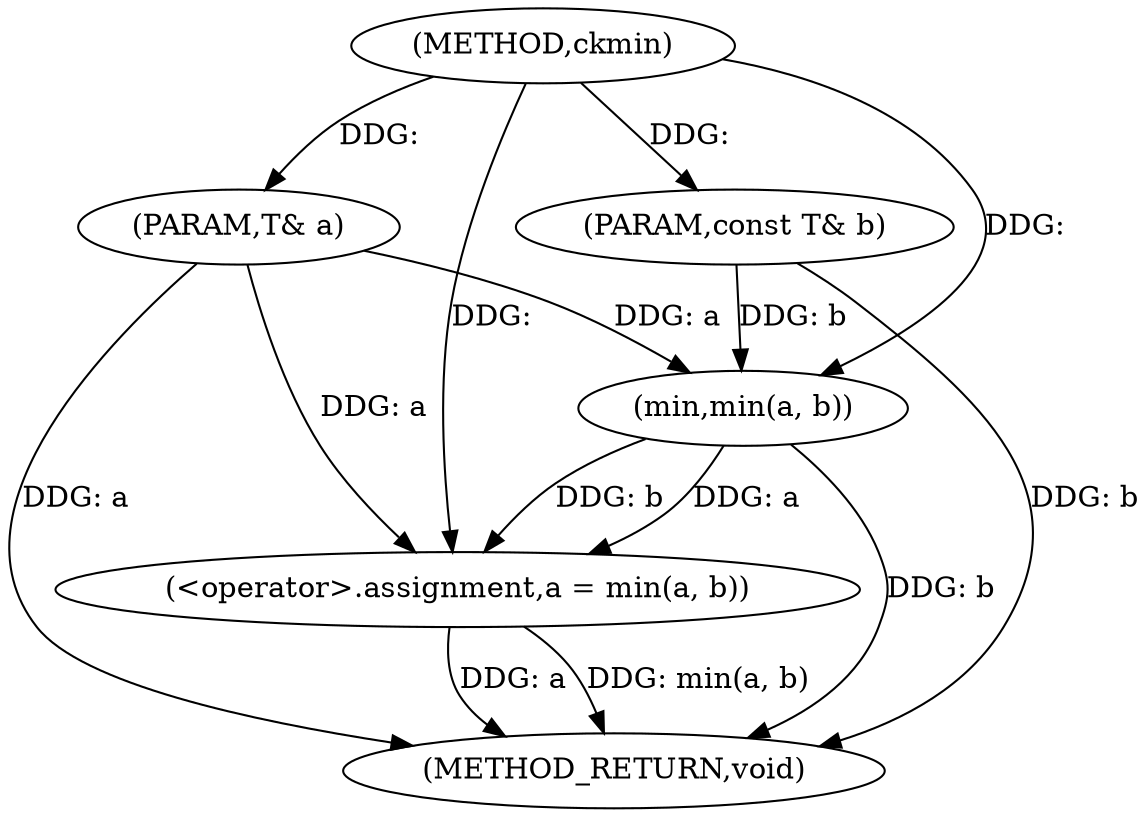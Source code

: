 digraph "ckmin" {  
"1000104" [label = "(METHOD,ckmin)" ]
"1000113" [label = "(METHOD_RETURN,void)" ]
"1000105" [label = "(PARAM,T& a)" ]
"1000106" [label = "(PARAM,const T& b)" ]
"1000108" [label = "(<operator>.assignment,a = min(a, b))" ]
"1000110" [label = "(min,min(a, b))" ]
  "1000105" -> "1000113"  [ label = "DDG: a"] 
  "1000106" -> "1000113"  [ label = "DDG: b"] 
  "1000108" -> "1000113"  [ label = "DDG: a"] 
  "1000110" -> "1000113"  [ label = "DDG: b"] 
  "1000108" -> "1000113"  [ label = "DDG: min(a, b)"] 
  "1000104" -> "1000105"  [ label = "DDG: "] 
  "1000104" -> "1000106"  [ label = "DDG: "] 
  "1000110" -> "1000108"  [ label = "DDG: b"] 
  "1000110" -> "1000108"  [ label = "DDG: a"] 
  "1000105" -> "1000108"  [ label = "DDG: a"] 
  "1000104" -> "1000108"  [ label = "DDG: "] 
  "1000105" -> "1000110"  [ label = "DDG: a"] 
  "1000104" -> "1000110"  [ label = "DDG: "] 
  "1000106" -> "1000110"  [ label = "DDG: b"] 
}
